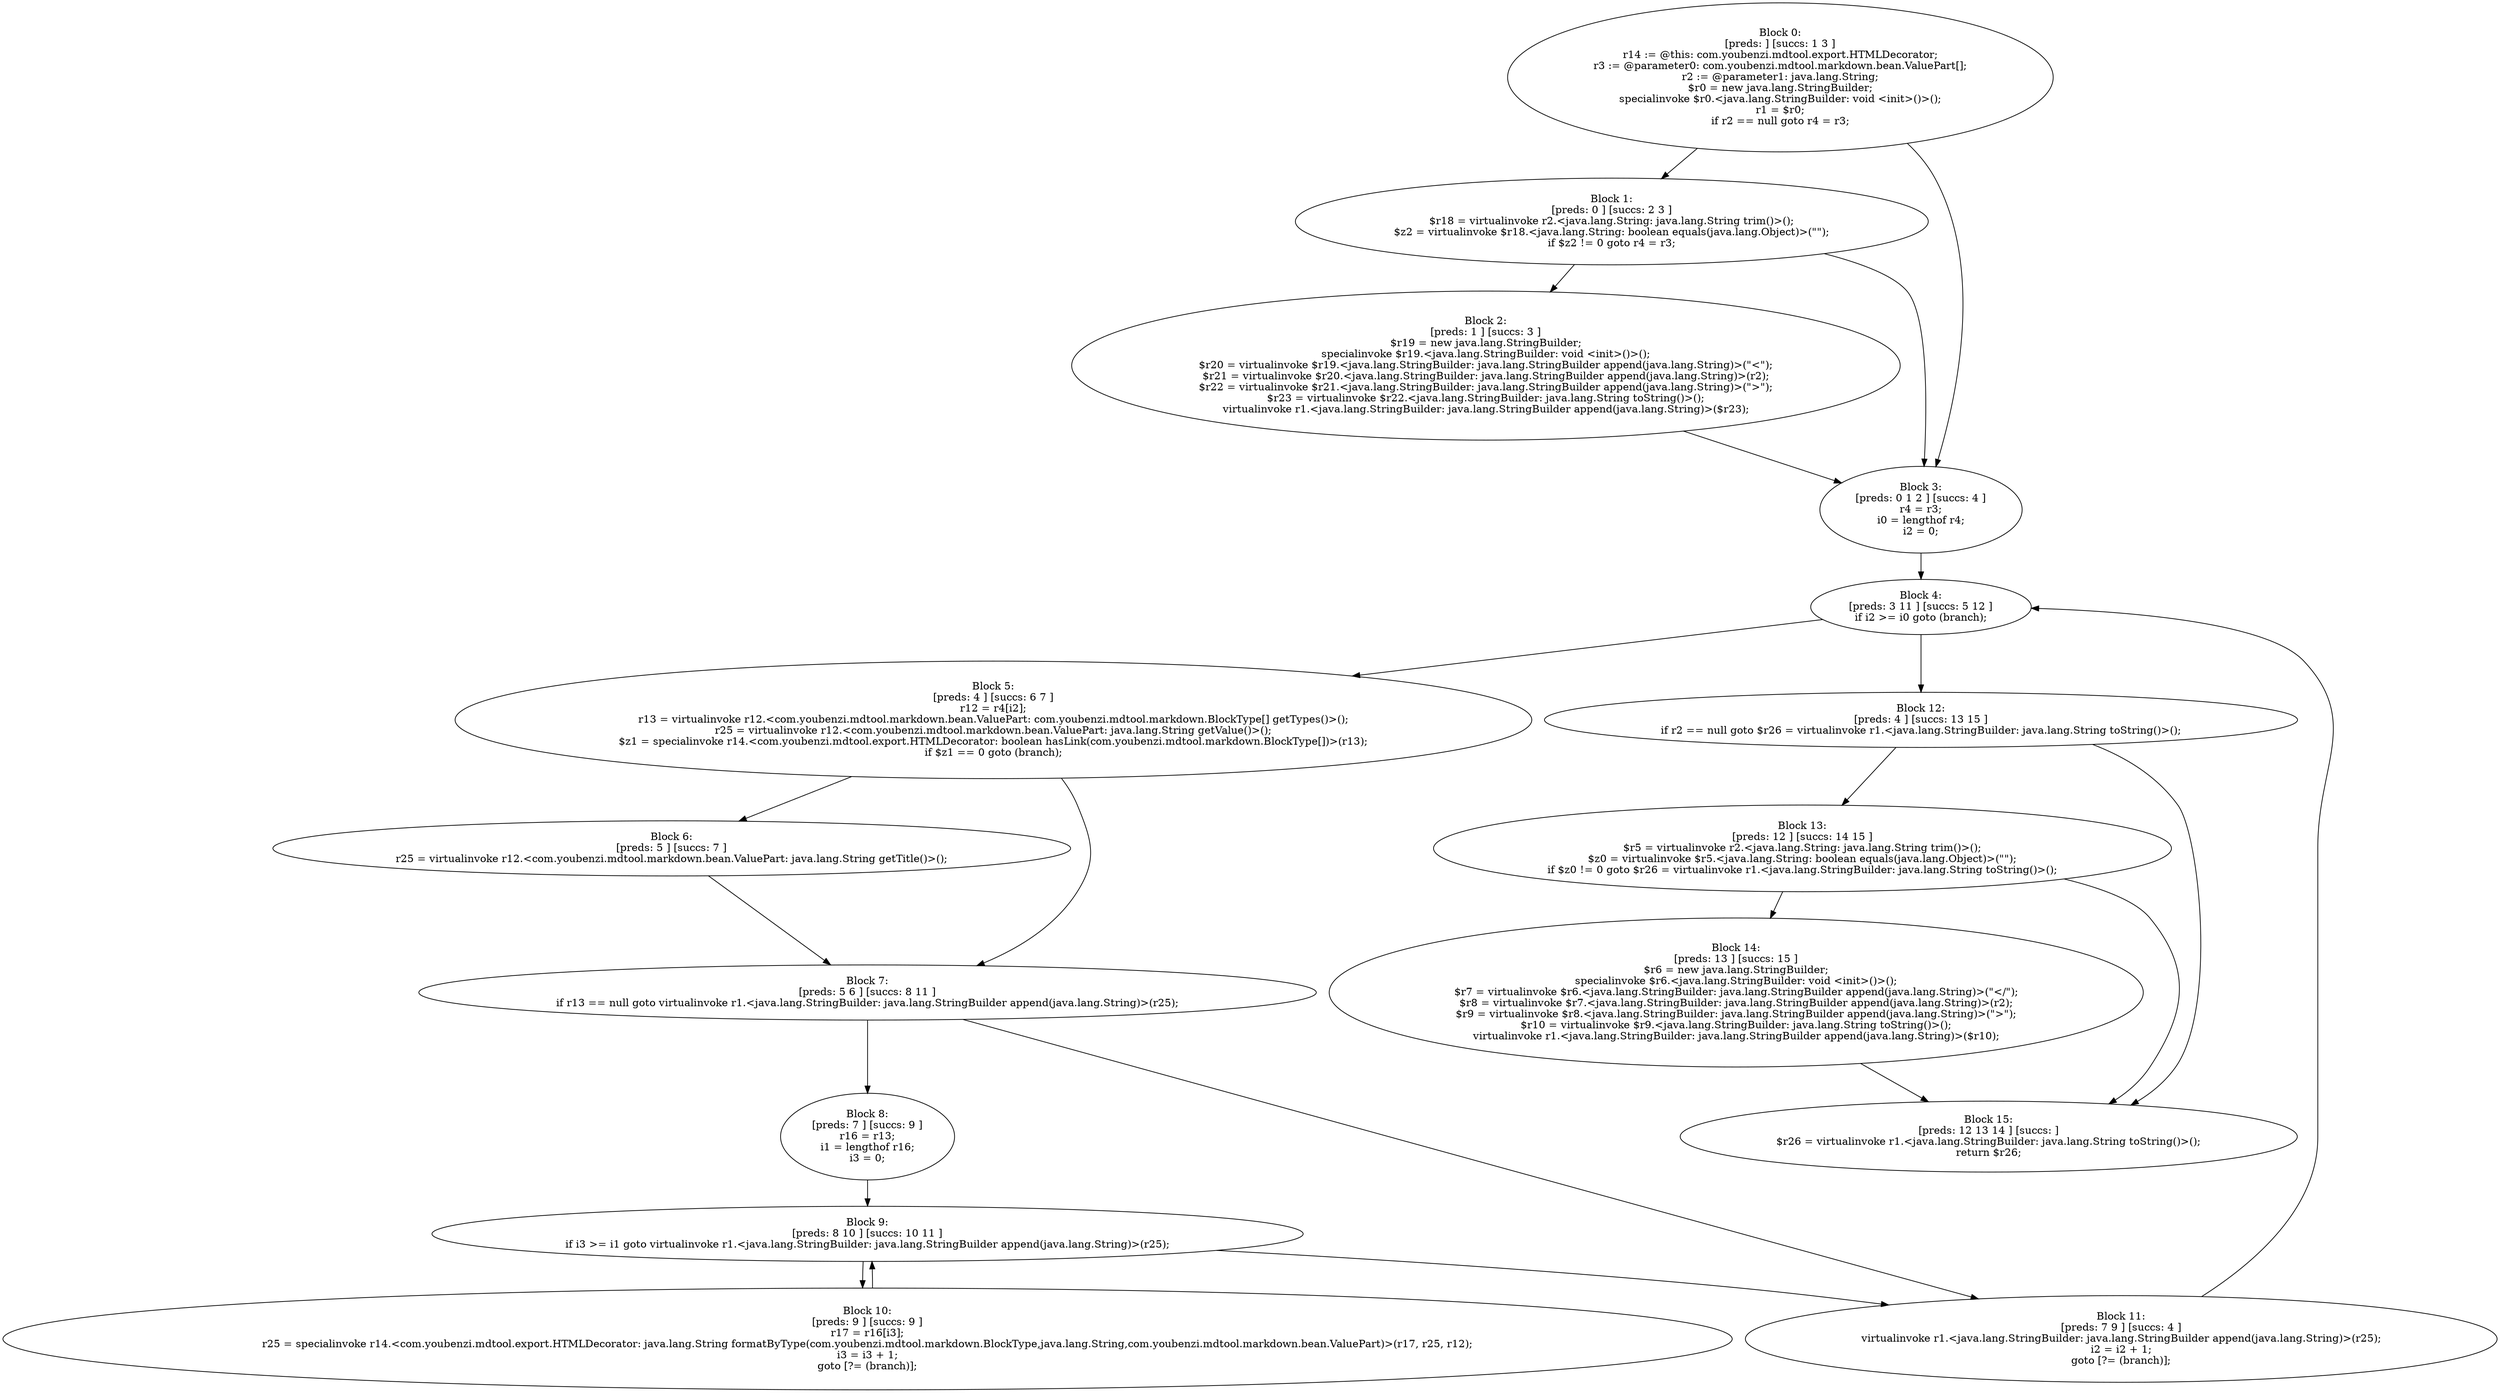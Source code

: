 digraph "unitGraph" {
    "Block 0:
[preds: ] [succs: 1 3 ]
r14 := @this: com.youbenzi.mdtool.export.HTMLDecorator;
r3 := @parameter0: com.youbenzi.mdtool.markdown.bean.ValuePart[];
r2 := @parameter1: java.lang.String;
$r0 = new java.lang.StringBuilder;
specialinvoke $r0.<java.lang.StringBuilder: void <init>()>();
r1 = $r0;
if r2 == null goto r4 = r3;
"
    "Block 1:
[preds: 0 ] [succs: 2 3 ]
$r18 = virtualinvoke r2.<java.lang.String: java.lang.String trim()>();
$z2 = virtualinvoke $r18.<java.lang.String: boolean equals(java.lang.Object)>(\"\");
if $z2 != 0 goto r4 = r3;
"
    "Block 2:
[preds: 1 ] [succs: 3 ]
$r19 = new java.lang.StringBuilder;
specialinvoke $r19.<java.lang.StringBuilder: void <init>()>();
$r20 = virtualinvoke $r19.<java.lang.StringBuilder: java.lang.StringBuilder append(java.lang.String)>(\"<\");
$r21 = virtualinvoke $r20.<java.lang.StringBuilder: java.lang.StringBuilder append(java.lang.String)>(r2);
$r22 = virtualinvoke $r21.<java.lang.StringBuilder: java.lang.StringBuilder append(java.lang.String)>(\">\");
$r23 = virtualinvoke $r22.<java.lang.StringBuilder: java.lang.String toString()>();
virtualinvoke r1.<java.lang.StringBuilder: java.lang.StringBuilder append(java.lang.String)>($r23);
"
    "Block 3:
[preds: 0 1 2 ] [succs: 4 ]
r4 = r3;
i0 = lengthof r4;
i2 = 0;
"
    "Block 4:
[preds: 3 11 ] [succs: 5 12 ]
if i2 >= i0 goto (branch);
"
    "Block 5:
[preds: 4 ] [succs: 6 7 ]
r12 = r4[i2];
r13 = virtualinvoke r12.<com.youbenzi.mdtool.markdown.bean.ValuePart: com.youbenzi.mdtool.markdown.BlockType[] getTypes()>();
r25 = virtualinvoke r12.<com.youbenzi.mdtool.markdown.bean.ValuePart: java.lang.String getValue()>();
$z1 = specialinvoke r14.<com.youbenzi.mdtool.export.HTMLDecorator: boolean hasLink(com.youbenzi.mdtool.markdown.BlockType[])>(r13);
if $z1 == 0 goto (branch);
"
    "Block 6:
[preds: 5 ] [succs: 7 ]
r25 = virtualinvoke r12.<com.youbenzi.mdtool.markdown.bean.ValuePart: java.lang.String getTitle()>();
"
    "Block 7:
[preds: 5 6 ] [succs: 8 11 ]
if r13 == null goto virtualinvoke r1.<java.lang.StringBuilder: java.lang.StringBuilder append(java.lang.String)>(r25);
"
    "Block 8:
[preds: 7 ] [succs: 9 ]
r16 = r13;
i1 = lengthof r16;
i3 = 0;
"
    "Block 9:
[preds: 8 10 ] [succs: 10 11 ]
if i3 >= i1 goto virtualinvoke r1.<java.lang.StringBuilder: java.lang.StringBuilder append(java.lang.String)>(r25);
"
    "Block 10:
[preds: 9 ] [succs: 9 ]
r17 = r16[i3];
r25 = specialinvoke r14.<com.youbenzi.mdtool.export.HTMLDecorator: java.lang.String formatByType(com.youbenzi.mdtool.markdown.BlockType,java.lang.String,com.youbenzi.mdtool.markdown.bean.ValuePart)>(r17, r25, r12);
i3 = i3 + 1;
goto [?= (branch)];
"
    "Block 11:
[preds: 7 9 ] [succs: 4 ]
virtualinvoke r1.<java.lang.StringBuilder: java.lang.StringBuilder append(java.lang.String)>(r25);
i2 = i2 + 1;
goto [?= (branch)];
"
    "Block 12:
[preds: 4 ] [succs: 13 15 ]
if r2 == null goto $r26 = virtualinvoke r1.<java.lang.StringBuilder: java.lang.String toString()>();
"
    "Block 13:
[preds: 12 ] [succs: 14 15 ]
$r5 = virtualinvoke r2.<java.lang.String: java.lang.String trim()>();
$z0 = virtualinvoke $r5.<java.lang.String: boolean equals(java.lang.Object)>(\"\");
if $z0 != 0 goto $r26 = virtualinvoke r1.<java.lang.StringBuilder: java.lang.String toString()>();
"
    "Block 14:
[preds: 13 ] [succs: 15 ]
$r6 = new java.lang.StringBuilder;
specialinvoke $r6.<java.lang.StringBuilder: void <init>()>();
$r7 = virtualinvoke $r6.<java.lang.StringBuilder: java.lang.StringBuilder append(java.lang.String)>(\"</\");
$r8 = virtualinvoke $r7.<java.lang.StringBuilder: java.lang.StringBuilder append(java.lang.String)>(r2);
$r9 = virtualinvoke $r8.<java.lang.StringBuilder: java.lang.StringBuilder append(java.lang.String)>(\">\");
$r10 = virtualinvoke $r9.<java.lang.StringBuilder: java.lang.String toString()>();
virtualinvoke r1.<java.lang.StringBuilder: java.lang.StringBuilder append(java.lang.String)>($r10);
"
    "Block 15:
[preds: 12 13 14 ] [succs: ]
$r26 = virtualinvoke r1.<java.lang.StringBuilder: java.lang.String toString()>();
return $r26;
"
    "Block 0:
[preds: ] [succs: 1 3 ]
r14 := @this: com.youbenzi.mdtool.export.HTMLDecorator;
r3 := @parameter0: com.youbenzi.mdtool.markdown.bean.ValuePart[];
r2 := @parameter1: java.lang.String;
$r0 = new java.lang.StringBuilder;
specialinvoke $r0.<java.lang.StringBuilder: void <init>()>();
r1 = $r0;
if r2 == null goto r4 = r3;
"->"Block 1:
[preds: 0 ] [succs: 2 3 ]
$r18 = virtualinvoke r2.<java.lang.String: java.lang.String trim()>();
$z2 = virtualinvoke $r18.<java.lang.String: boolean equals(java.lang.Object)>(\"\");
if $z2 != 0 goto r4 = r3;
";
    "Block 0:
[preds: ] [succs: 1 3 ]
r14 := @this: com.youbenzi.mdtool.export.HTMLDecorator;
r3 := @parameter0: com.youbenzi.mdtool.markdown.bean.ValuePart[];
r2 := @parameter1: java.lang.String;
$r0 = new java.lang.StringBuilder;
specialinvoke $r0.<java.lang.StringBuilder: void <init>()>();
r1 = $r0;
if r2 == null goto r4 = r3;
"->"Block 3:
[preds: 0 1 2 ] [succs: 4 ]
r4 = r3;
i0 = lengthof r4;
i2 = 0;
";
    "Block 1:
[preds: 0 ] [succs: 2 3 ]
$r18 = virtualinvoke r2.<java.lang.String: java.lang.String trim()>();
$z2 = virtualinvoke $r18.<java.lang.String: boolean equals(java.lang.Object)>(\"\");
if $z2 != 0 goto r4 = r3;
"->"Block 2:
[preds: 1 ] [succs: 3 ]
$r19 = new java.lang.StringBuilder;
specialinvoke $r19.<java.lang.StringBuilder: void <init>()>();
$r20 = virtualinvoke $r19.<java.lang.StringBuilder: java.lang.StringBuilder append(java.lang.String)>(\"<\");
$r21 = virtualinvoke $r20.<java.lang.StringBuilder: java.lang.StringBuilder append(java.lang.String)>(r2);
$r22 = virtualinvoke $r21.<java.lang.StringBuilder: java.lang.StringBuilder append(java.lang.String)>(\">\");
$r23 = virtualinvoke $r22.<java.lang.StringBuilder: java.lang.String toString()>();
virtualinvoke r1.<java.lang.StringBuilder: java.lang.StringBuilder append(java.lang.String)>($r23);
";
    "Block 1:
[preds: 0 ] [succs: 2 3 ]
$r18 = virtualinvoke r2.<java.lang.String: java.lang.String trim()>();
$z2 = virtualinvoke $r18.<java.lang.String: boolean equals(java.lang.Object)>(\"\");
if $z2 != 0 goto r4 = r3;
"->"Block 3:
[preds: 0 1 2 ] [succs: 4 ]
r4 = r3;
i0 = lengthof r4;
i2 = 0;
";
    "Block 2:
[preds: 1 ] [succs: 3 ]
$r19 = new java.lang.StringBuilder;
specialinvoke $r19.<java.lang.StringBuilder: void <init>()>();
$r20 = virtualinvoke $r19.<java.lang.StringBuilder: java.lang.StringBuilder append(java.lang.String)>(\"<\");
$r21 = virtualinvoke $r20.<java.lang.StringBuilder: java.lang.StringBuilder append(java.lang.String)>(r2);
$r22 = virtualinvoke $r21.<java.lang.StringBuilder: java.lang.StringBuilder append(java.lang.String)>(\">\");
$r23 = virtualinvoke $r22.<java.lang.StringBuilder: java.lang.String toString()>();
virtualinvoke r1.<java.lang.StringBuilder: java.lang.StringBuilder append(java.lang.String)>($r23);
"->"Block 3:
[preds: 0 1 2 ] [succs: 4 ]
r4 = r3;
i0 = lengthof r4;
i2 = 0;
";
    "Block 3:
[preds: 0 1 2 ] [succs: 4 ]
r4 = r3;
i0 = lengthof r4;
i2 = 0;
"->"Block 4:
[preds: 3 11 ] [succs: 5 12 ]
if i2 >= i0 goto (branch);
";
    "Block 4:
[preds: 3 11 ] [succs: 5 12 ]
if i2 >= i0 goto (branch);
"->"Block 5:
[preds: 4 ] [succs: 6 7 ]
r12 = r4[i2];
r13 = virtualinvoke r12.<com.youbenzi.mdtool.markdown.bean.ValuePart: com.youbenzi.mdtool.markdown.BlockType[] getTypes()>();
r25 = virtualinvoke r12.<com.youbenzi.mdtool.markdown.bean.ValuePart: java.lang.String getValue()>();
$z1 = specialinvoke r14.<com.youbenzi.mdtool.export.HTMLDecorator: boolean hasLink(com.youbenzi.mdtool.markdown.BlockType[])>(r13);
if $z1 == 0 goto (branch);
";
    "Block 4:
[preds: 3 11 ] [succs: 5 12 ]
if i2 >= i0 goto (branch);
"->"Block 12:
[preds: 4 ] [succs: 13 15 ]
if r2 == null goto $r26 = virtualinvoke r1.<java.lang.StringBuilder: java.lang.String toString()>();
";
    "Block 5:
[preds: 4 ] [succs: 6 7 ]
r12 = r4[i2];
r13 = virtualinvoke r12.<com.youbenzi.mdtool.markdown.bean.ValuePart: com.youbenzi.mdtool.markdown.BlockType[] getTypes()>();
r25 = virtualinvoke r12.<com.youbenzi.mdtool.markdown.bean.ValuePart: java.lang.String getValue()>();
$z1 = specialinvoke r14.<com.youbenzi.mdtool.export.HTMLDecorator: boolean hasLink(com.youbenzi.mdtool.markdown.BlockType[])>(r13);
if $z1 == 0 goto (branch);
"->"Block 6:
[preds: 5 ] [succs: 7 ]
r25 = virtualinvoke r12.<com.youbenzi.mdtool.markdown.bean.ValuePart: java.lang.String getTitle()>();
";
    "Block 5:
[preds: 4 ] [succs: 6 7 ]
r12 = r4[i2];
r13 = virtualinvoke r12.<com.youbenzi.mdtool.markdown.bean.ValuePart: com.youbenzi.mdtool.markdown.BlockType[] getTypes()>();
r25 = virtualinvoke r12.<com.youbenzi.mdtool.markdown.bean.ValuePart: java.lang.String getValue()>();
$z1 = specialinvoke r14.<com.youbenzi.mdtool.export.HTMLDecorator: boolean hasLink(com.youbenzi.mdtool.markdown.BlockType[])>(r13);
if $z1 == 0 goto (branch);
"->"Block 7:
[preds: 5 6 ] [succs: 8 11 ]
if r13 == null goto virtualinvoke r1.<java.lang.StringBuilder: java.lang.StringBuilder append(java.lang.String)>(r25);
";
    "Block 6:
[preds: 5 ] [succs: 7 ]
r25 = virtualinvoke r12.<com.youbenzi.mdtool.markdown.bean.ValuePart: java.lang.String getTitle()>();
"->"Block 7:
[preds: 5 6 ] [succs: 8 11 ]
if r13 == null goto virtualinvoke r1.<java.lang.StringBuilder: java.lang.StringBuilder append(java.lang.String)>(r25);
";
    "Block 7:
[preds: 5 6 ] [succs: 8 11 ]
if r13 == null goto virtualinvoke r1.<java.lang.StringBuilder: java.lang.StringBuilder append(java.lang.String)>(r25);
"->"Block 8:
[preds: 7 ] [succs: 9 ]
r16 = r13;
i1 = lengthof r16;
i3 = 0;
";
    "Block 7:
[preds: 5 6 ] [succs: 8 11 ]
if r13 == null goto virtualinvoke r1.<java.lang.StringBuilder: java.lang.StringBuilder append(java.lang.String)>(r25);
"->"Block 11:
[preds: 7 9 ] [succs: 4 ]
virtualinvoke r1.<java.lang.StringBuilder: java.lang.StringBuilder append(java.lang.String)>(r25);
i2 = i2 + 1;
goto [?= (branch)];
";
    "Block 8:
[preds: 7 ] [succs: 9 ]
r16 = r13;
i1 = lengthof r16;
i3 = 0;
"->"Block 9:
[preds: 8 10 ] [succs: 10 11 ]
if i3 >= i1 goto virtualinvoke r1.<java.lang.StringBuilder: java.lang.StringBuilder append(java.lang.String)>(r25);
";
    "Block 9:
[preds: 8 10 ] [succs: 10 11 ]
if i3 >= i1 goto virtualinvoke r1.<java.lang.StringBuilder: java.lang.StringBuilder append(java.lang.String)>(r25);
"->"Block 10:
[preds: 9 ] [succs: 9 ]
r17 = r16[i3];
r25 = specialinvoke r14.<com.youbenzi.mdtool.export.HTMLDecorator: java.lang.String formatByType(com.youbenzi.mdtool.markdown.BlockType,java.lang.String,com.youbenzi.mdtool.markdown.bean.ValuePart)>(r17, r25, r12);
i3 = i3 + 1;
goto [?= (branch)];
";
    "Block 9:
[preds: 8 10 ] [succs: 10 11 ]
if i3 >= i1 goto virtualinvoke r1.<java.lang.StringBuilder: java.lang.StringBuilder append(java.lang.String)>(r25);
"->"Block 11:
[preds: 7 9 ] [succs: 4 ]
virtualinvoke r1.<java.lang.StringBuilder: java.lang.StringBuilder append(java.lang.String)>(r25);
i2 = i2 + 1;
goto [?= (branch)];
";
    "Block 10:
[preds: 9 ] [succs: 9 ]
r17 = r16[i3];
r25 = specialinvoke r14.<com.youbenzi.mdtool.export.HTMLDecorator: java.lang.String formatByType(com.youbenzi.mdtool.markdown.BlockType,java.lang.String,com.youbenzi.mdtool.markdown.bean.ValuePart)>(r17, r25, r12);
i3 = i3 + 1;
goto [?= (branch)];
"->"Block 9:
[preds: 8 10 ] [succs: 10 11 ]
if i3 >= i1 goto virtualinvoke r1.<java.lang.StringBuilder: java.lang.StringBuilder append(java.lang.String)>(r25);
";
    "Block 11:
[preds: 7 9 ] [succs: 4 ]
virtualinvoke r1.<java.lang.StringBuilder: java.lang.StringBuilder append(java.lang.String)>(r25);
i2 = i2 + 1;
goto [?= (branch)];
"->"Block 4:
[preds: 3 11 ] [succs: 5 12 ]
if i2 >= i0 goto (branch);
";
    "Block 12:
[preds: 4 ] [succs: 13 15 ]
if r2 == null goto $r26 = virtualinvoke r1.<java.lang.StringBuilder: java.lang.String toString()>();
"->"Block 13:
[preds: 12 ] [succs: 14 15 ]
$r5 = virtualinvoke r2.<java.lang.String: java.lang.String trim()>();
$z0 = virtualinvoke $r5.<java.lang.String: boolean equals(java.lang.Object)>(\"\");
if $z0 != 0 goto $r26 = virtualinvoke r1.<java.lang.StringBuilder: java.lang.String toString()>();
";
    "Block 12:
[preds: 4 ] [succs: 13 15 ]
if r2 == null goto $r26 = virtualinvoke r1.<java.lang.StringBuilder: java.lang.String toString()>();
"->"Block 15:
[preds: 12 13 14 ] [succs: ]
$r26 = virtualinvoke r1.<java.lang.StringBuilder: java.lang.String toString()>();
return $r26;
";
    "Block 13:
[preds: 12 ] [succs: 14 15 ]
$r5 = virtualinvoke r2.<java.lang.String: java.lang.String trim()>();
$z0 = virtualinvoke $r5.<java.lang.String: boolean equals(java.lang.Object)>(\"\");
if $z0 != 0 goto $r26 = virtualinvoke r1.<java.lang.StringBuilder: java.lang.String toString()>();
"->"Block 14:
[preds: 13 ] [succs: 15 ]
$r6 = new java.lang.StringBuilder;
specialinvoke $r6.<java.lang.StringBuilder: void <init>()>();
$r7 = virtualinvoke $r6.<java.lang.StringBuilder: java.lang.StringBuilder append(java.lang.String)>(\"</\");
$r8 = virtualinvoke $r7.<java.lang.StringBuilder: java.lang.StringBuilder append(java.lang.String)>(r2);
$r9 = virtualinvoke $r8.<java.lang.StringBuilder: java.lang.StringBuilder append(java.lang.String)>(\">\");
$r10 = virtualinvoke $r9.<java.lang.StringBuilder: java.lang.String toString()>();
virtualinvoke r1.<java.lang.StringBuilder: java.lang.StringBuilder append(java.lang.String)>($r10);
";
    "Block 13:
[preds: 12 ] [succs: 14 15 ]
$r5 = virtualinvoke r2.<java.lang.String: java.lang.String trim()>();
$z0 = virtualinvoke $r5.<java.lang.String: boolean equals(java.lang.Object)>(\"\");
if $z0 != 0 goto $r26 = virtualinvoke r1.<java.lang.StringBuilder: java.lang.String toString()>();
"->"Block 15:
[preds: 12 13 14 ] [succs: ]
$r26 = virtualinvoke r1.<java.lang.StringBuilder: java.lang.String toString()>();
return $r26;
";
    "Block 14:
[preds: 13 ] [succs: 15 ]
$r6 = new java.lang.StringBuilder;
specialinvoke $r6.<java.lang.StringBuilder: void <init>()>();
$r7 = virtualinvoke $r6.<java.lang.StringBuilder: java.lang.StringBuilder append(java.lang.String)>(\"</\");
$r8 = virtualinvoke $r7.<java.lang.StringBuilder: java.lang.StringBuilder append(java.lang.String)>(r2);
$r9 = virtualinvoke $r8.<java.lang.StringBuilder: java.lang.StringBuilder append(java.lang.String)>(\">\");
$r10 = virtualinvoke $r9.<java.lang.StringBuilder: java.lang.String toString()>();
virtualinvoke r1.<java.lang.StringBuilder: java.lang.StringBuilder append(java.lang.String)>($r10);
"->"Block 15:
[preds: 12 13 14 ] [succs: ]
$r26 = virtualinvoke r1.<java.lang.StringBuilder: java.lang.String toString()>();
return $r26;
";
}
